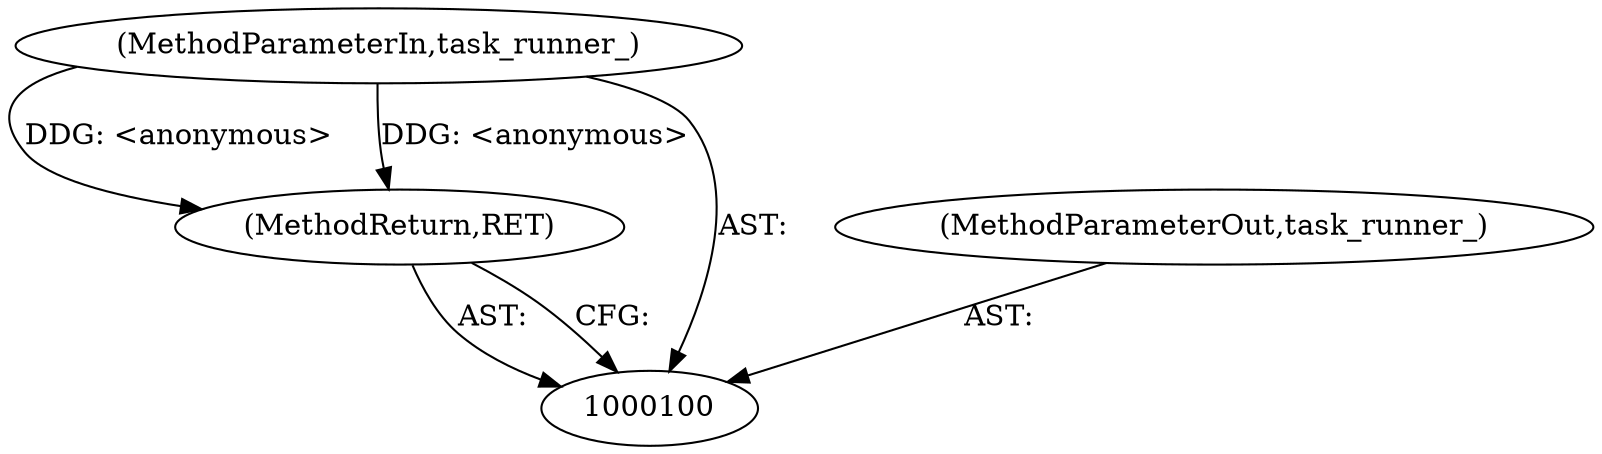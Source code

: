 digraph "0_Chrome_3f38b2253b19f9f9595f79fb92bfb5077e7b1959_10" {
"1000103" [label="(MethodReturn,RET)"];
"1000101" [label="(MethodParameterIn,task_runner_)"];
"1000108" [label="(MethodParameterOut,task_runner_)"];
"1000103" -> "1000100"  [label="AST: "];
"1000103" -> "1000100"  [label="CFG: "];
"1000101" -> "1000103"  [label="DDG: <anonymous>"];
"1000101" -> "1000100"  [label="AST: "];
"1000101" -> "1000103"  [label="DDG: <anonymous>"];
"1000108" -> "1000100"  [label="AST: "];
}
